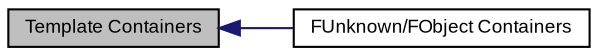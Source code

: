 digraph structs
{
  bgcolor="transparent";
  edge [fontname="Arial",fontsize="9",labelfontname="Arial",labelfontsize="9"];
  node [fontname="Arial",fontsize="9",shape=record];
  rankdir=LR;
  Node0 [label="Template Containers",height=0.2,width=0.4,color="black", fillcolor="grey75", style="filled" fontcolor="black"];
  Node1 [label="FUnknown/FObject Containers",height=0.2,width=0.4,color="black",URL="$group__baseUnknownContainer.html",tooltip="This group contains some classes and macros that allow collecting instances of FUnknown..."];
  Node0->Node1 [shape=plaintext, color="midnightblue", dir="back", style="solid"];
}
